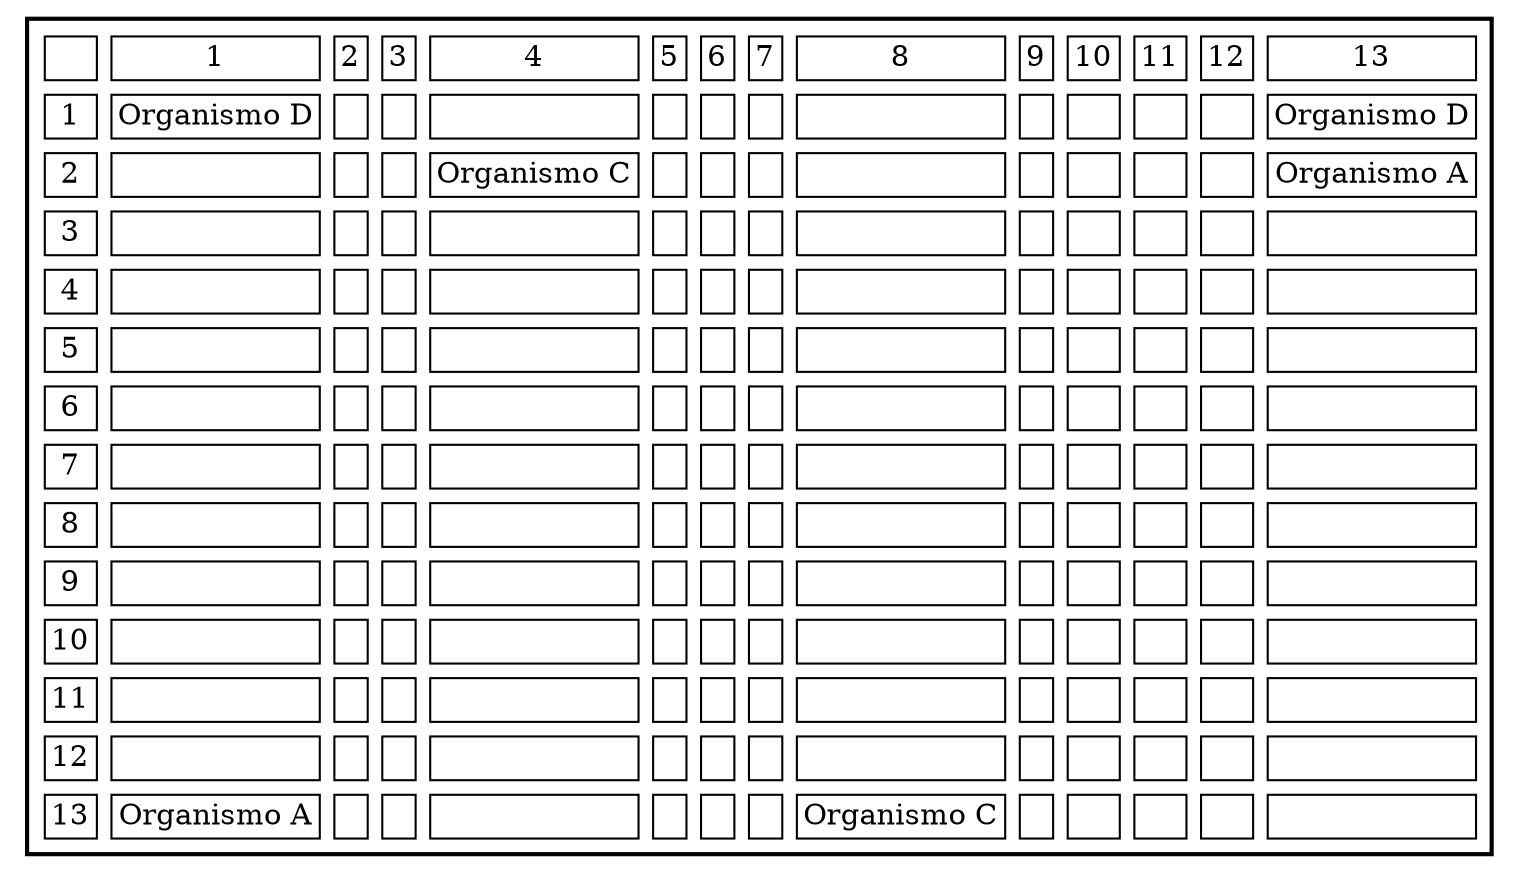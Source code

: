 
    graph main {
    nodo1 [shape=plaintext, label=<
                        <table border="2" cellborder="1" cellspacing="7">
                
                <tr>
                
                        <td></td>
                        
                        <td>1</td>
                        
                        <td>2</td>
                        
                        <td>3</td>
                        
                        <td>4</td>
                        
                        <td>5</td>
                        
                        <td>6</td>
                        
                        <td>7</td>
                        
                        <td>8</td>
                        
                        <td>9</td>
                        
                        <td>10</td>
                        
                        <td>11</td>
                        
                        <td>12</td>
                        
                        <td>13</td>
                        
                </tr>
                
                <tr>
                
                        <td>1</td>
                        
                        <td>Organismo D</td>
                        
                        <td></td>
                        
                        <td></td>
                        
                        <td></td>
                        
                        <td></td>
                        
                        <td></td>
                        
                        <td></td>
                        
                        <td></td>
                        
                        <td></td>
                        
                        <td></td>
                        
                        <td></td>
                        
                        <td></td>
                        
                        <td>Organismo D</td>
                        
                </tr>
                
                <tr>
                
                        <td>2</td>
                        
                        <td></td>
                        
                        <td></td>
                        
                        <td></td>
                        
                        <td>Organismo C</td>
                        
                        <td></td>
                        
                        <td></td>
                        
                        <td></td>
                        
                        <td></td>
                        
                        <td></td>
                        
                        <td></td>
                        
                        <td></td>
                        
                        <td></td>
                        
                        <td>Organismo A</td>
                        
                </tr>
                
                <tr>
                
                        <td>3</td>
                        
                        <td></td>
                        
                        <td></td>
                        
                        <td></td>
                        
                        <td></td>
                        
                        <td></td>
                        
                        <td></td>
                        
                        <td></td>
                        
                        <td></td>
                        
                        <td></td>
                        
                        <td></td>
                        
                        <td></td>
                        
                        <td></td>
                        
                        <td></td>
                        
                </tr>
                
                <tr>
                
                        <td>4</td>
                        
                        <td></td>
                        
                        <td></td>
                        
                        <td></td>
                        
                        <td></td>
                        
                        <td></td>
                        
                        <td></td>
                        
                        <td></td>
                        
                        <td></td>
                        
                        <td></td>
                        
                        <td></td>
                        
                        <td></td>
                        
                        <td></td>
                        
                        <td></td>
                        
                </tr>
                
                <tr>
                
                        <td>5</td>
                        
                        <td></td>
                        
                        <td></td>
                        
                        <td></td>
                        
                        <td></td>
                        
                        <td></td>
                        
                        <td></td>
                        
                        <td></td>
                        
                        <td></td>
                        
                        <td></td>
                        
                        <td></td>
                        
                        <td></td>
                        
                        <td></td>
                        
                        <td></td>
                        
                </tr>
                
                <tr>
                
                        <td>6</td>
                        
                        <td></td>
                        
                        <td></td>
                        
                        <td></td>
                        
                        <td></td>
                        
                        <td></td>
                        
                        <td></td>
                        
                        <td></td>
                        
                        <td></td>
                        
                        <td></td>
                        
                        <td></td>
                        
                        <td></td>
                        
                        <td></td>
                        
                        <td></td>
                        
                </tr>
                
                <tr>
                
                        <td>7</td>
                        
                        <td></td>
                        
                        <td></td>
                        
                        <td></td>
                        
                        <td></td>
                        
                        <td></td>
                        
                        <td></td>
                        
                        <td></td>
                        
                        <td></td>
                        
                        <td></td>
                        
                        <td></td>
                        
                        <td></td>
                        
                        <td></td>
                        
                        <td></td>
                        
                </tr>
                
                <tr>
                
                        <td>8</td>
                        
                        <td></td>
                        
                        <td></td>
                        
                        <td></td>
                        
                        <td></td>
                        
                        <td></td>
                        
                        <td></td>
                        
                        <td></td>
                        
                        <td></td>
                        
                        <td></td>
                        
                        <td></td>
                        
                        <td></td>
                        
                        <td></td>
                        
                        <td></td>
                        
                </tr>
                
                <tr>
                
                        <td>9</td>
                        
                        <td></td>
                        
                        <td></td>
                        
                        <td></td>
                        
                        <td></td>
                        
                        <td></td>
                        
                        <td></td>
                        
                        <td></td>
                        
                        <td></td>
                        
                        <td></td>
                        
                        <td></td>
                        
                        <td></td>
                        
                        <td></td>
                        
                        <td></td>
                        
                </tr>
                
                <tr>
                
                        <td>10</td>
                        
                        <td></td>
                        
                        <td></td>
                        
                        <td></td>
                        
                        <td></td>
                        
                        <td></td>
                        
                        <td></td>
                        
                        <td></td>
                        
                        <td></td>
                        
                        <td></td>
                        
                        <td></td>
                        
                        <td></td>
                        
                        <td></td>
                        
                        <td></td>
                        
                </tr>
                
                <tr>
                
                        <td>11</td>
                        
                        <td></td>
                        
                        <td></td>
                        
                        <td></td>
                        
                        <td></td>
                        
                        <td></td>
                        
                        <td></td>
                        
                        <td></td>
                        
                        <td></td>
                        
                        <td></td>
                        
                        <td></td>
                        
                        <td></td>
                        
                        <td></td>
                        
                        <td></td>
                        
                </tr>
                
                <tr>
                
                        <td>12</td>
                        
                        <td></td>
                        
                        <td></td>
                        
                        <td></td>
                        
                        <td></td>
                        
                        <td></td>
                        
                        <td></td>
                        
                        <td></td>
                        
                        <td></td>
                        
                        <td></td>
                        
                        <td></td>
                        
                        <td></td>
                        
                        <td></td>
                        
                        <td></td>
                        
                </tr>
                
                <tr>
                
                        <td>13</td>
                        
                        <td>Organismo A</td>
                        
                        <td></td>
                        
                        <td></td>
                        
                        <td></td>
                        
                        <td></td>
                        
                        <td></td>
                        
                        <td></td>
                        
                        <td>Organismo C</td>
                        
                        <td></td>
                        
                        <td></td>
                        
                        <td></td>
                        
                        <td></td>
                        
                        <td></td>
                        
                </tr>
                
                </table>>]
            }